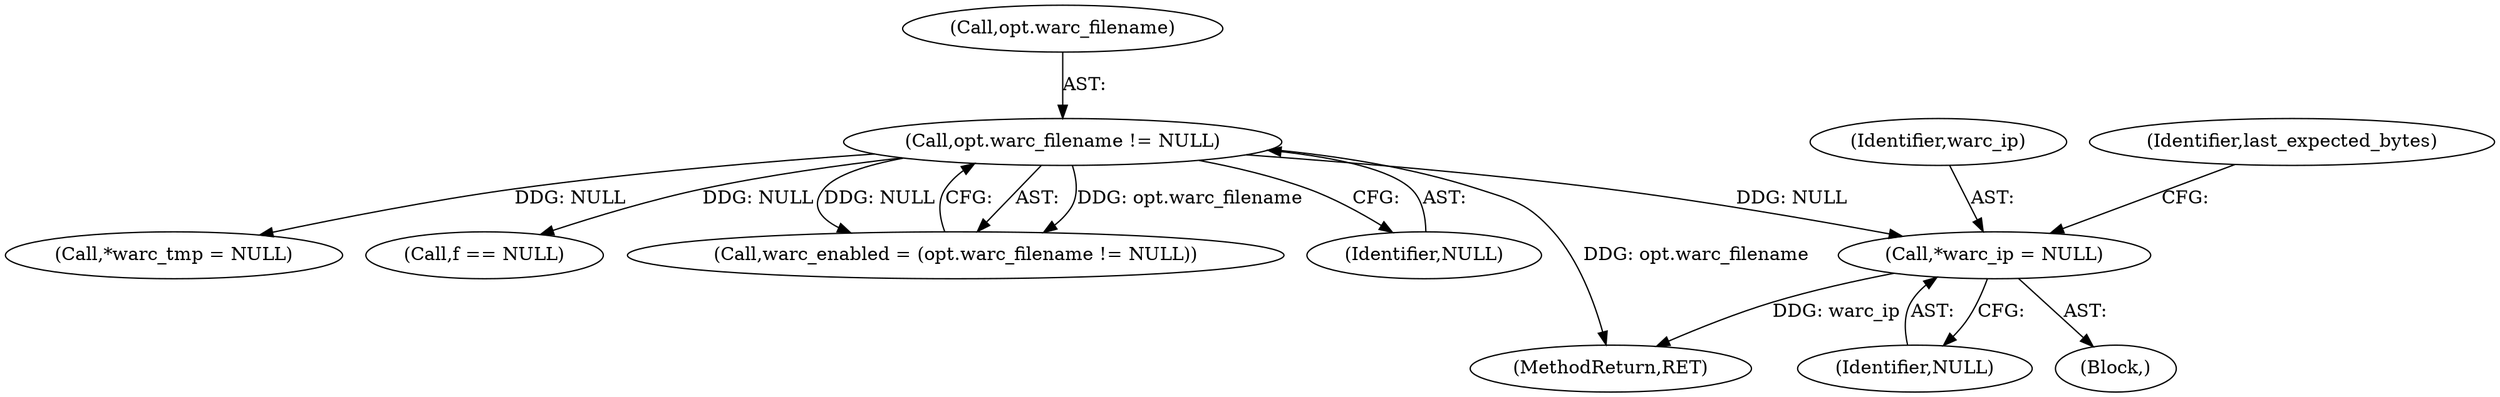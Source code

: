 digraph "0_savannah_e996e322ffd42aaa051602da182d03178d0f13e1@pointer" {
"1000174" [label="(Call,*warc_ip = NULL)"];
"1000164" [label="(Call,opt.warc_filename != NULL)"];
"1000164" [label="(Call,opt.warc_filename != NULL)"];
"1000174" [label="(Call,*warc_ip = NULL)"];
"1000175" [label="(Identifier,warc_ip)"];
"1000176" [label="(Identifier,NULL)"];
"1000162" [label="(Call,warc_enabled = (opt.warc_filename != NULL))"];
"1000170" [label="(Call,*warc_tmp = NULL)"];
"1000183" [label="(Call,f == NULL)"];
"1000168" [label="(Identifier,NULL)"];
"1000179" [label="(Identifier,last_expected_bytes)"];
"1000195" [label="(MethodReturn,RET)"];
"1000165" [label="(Call,opt.warc_filename)"];
"1000143" [label="(Block,)"];
"1000174" -> "1000143"  [label="AST: "];
"1000174" -> "1000176"  [label="CFG: "];
"1000175" -> "1000174"  [label="AST: "];
"1000176" -> "1000174"  [label="AST: "];
"1000179" -> "1000174"  [label="CFG: "];
"1000174" -> "1000195"  [label="DDG: warc_ip"];
"1000164" -> "1000174"  [label="DDG: NULL"];
"1000164" -> "1000162"  [label="AST: "];
"1000164" -> "1000168"  [label="CFG: "];
"1000165" -> "1000164"  [label="AST: "];
"1000168" -> "1000164"  [label="AST: "];
"1000162" -> "1000164"  [label="CFG: "];
"1000164" -> "1000195"  [label="DDG: opt.warc_filename"];
"1000164" -> "1000162"  [label="DDG: opt.warc_filename"];
"1000164" -> "1000162"  [label="DDG: NULL"];
"1000164" -> "1000170"  [label="DDG: NULL"];
"1000164" -> "1000183"  [label="DDG: NULL"];
}
